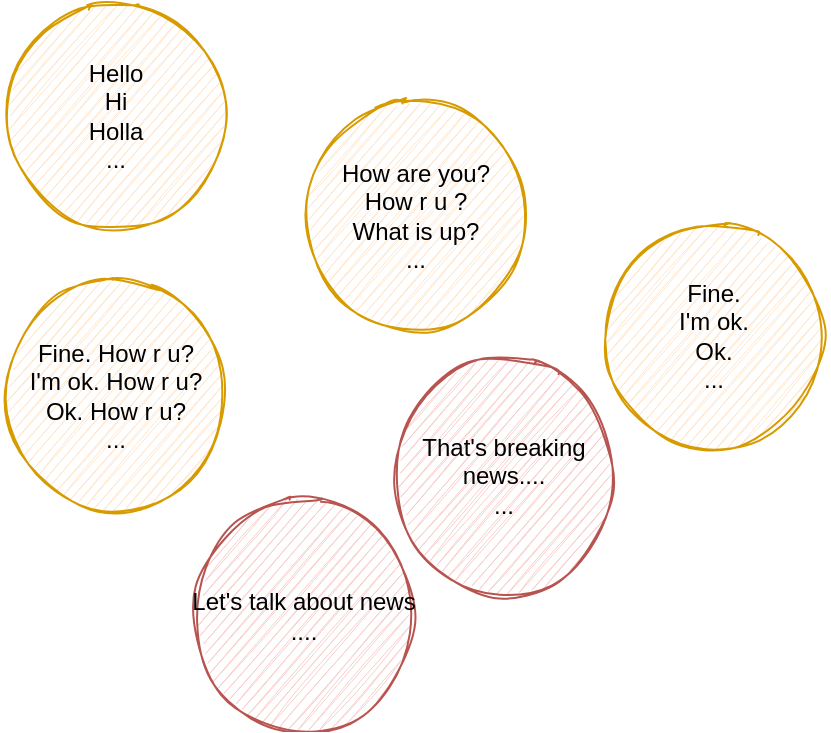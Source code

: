 <mxfile scale="20" border="0"><diagram id="rbImLL0oNeTYmnzgyJK0" name="Page-1"><mxGraphModel dx="563" dy="1654" grid="1" gridSize="10" guides="1" tooltips="1" connect="1" arrows="1" fold="1" page="1" pageScale="1" pageWidth="413" pageHeight="583" math="0" shadow="0"><root><mxCell id="0"/><mxCell id="1" parent="0"/><mxCell id="16" value="Hello&lt;br&gt;Hi&lt;br&gt;Holla&lt;br&gt;..." style="ellipse;whiteSpace=wrap;html=1;aspect=fixed;fillColor=#ffe6cc;strokeColor=#d79b00;sketch=1;" parent="1" vertex="1"><mxGeometry x="826" y="-820" width="114" height="114" as="geometry"/></mxCell><mxCell id="18" value="How are you?&lt;br&gt;How r u ?&lt;br&gt;What is up?&lt;br&gt;..." style="ellipse;whiteSpace=wrap;html=1;aspect=fixed;fillColor=#ffe6cc;strokeColor=#d79b00;sketch=1;" parent="1" vertex="1"><mxGeometry x="976" y="-770" width="114" height="114" as="geometry"/></mxCell><mxCell id="19" value="Fine. How r u?&lt;br&gt;I'm ok. How r u?&lt;br&gt;Ok. How r u?&lt;br&gt;..." style="ellipse;whiteSpace=wrap;html=1;aspect=fixed;fillColor=#ffe6cc;strokeColor=#d79b00;sketch=1;" parent="1" vertex="1"><mxGeometry x="826" y="-680" width="114" height="114" as="geometry"/></mxCell><mxCell id="29" value="Fine.&lt;br&gt;I'm ok.&lt;br&gt;Ok.&lt;br&gt;..." style="ellipse;whiteSpace=wrap;html=1;aspect=fixed;fillColor=#ffe6cc;strokeColor=#d79b00;sketch=1;" parent="1" vertex="1"><mxGeometry x="1125" y="-710" width="114" height="114" as="geometry"/></mxCell><mxCell id="37" value="Let's talk about news&lt;br&gt;...." style="ellipse;whiteSpace=wrap;html=1;aspect=fixed;fillColor=#f8cecc;strokeColor=#b85450;sketch=1;" parent="1" vertex="1"><mxGeometry x="920" y="-570" width="114" height="114" as="geometry"/></mxCell><mxCell id="39" value="That's breaking news....&lt;br&gt;..." style="ellipse;whiteSpace=wrap;html=1;aspect=fixed;fillColor=#f8cecc;strokeColor=#b85450;sketch=1;" parent="1" vertex="1"><mxGeometry x="1020" y="-640" width="114" height="114" as="geometry"/></mxCell></root></mxGraphModel></diagram></mxfile>